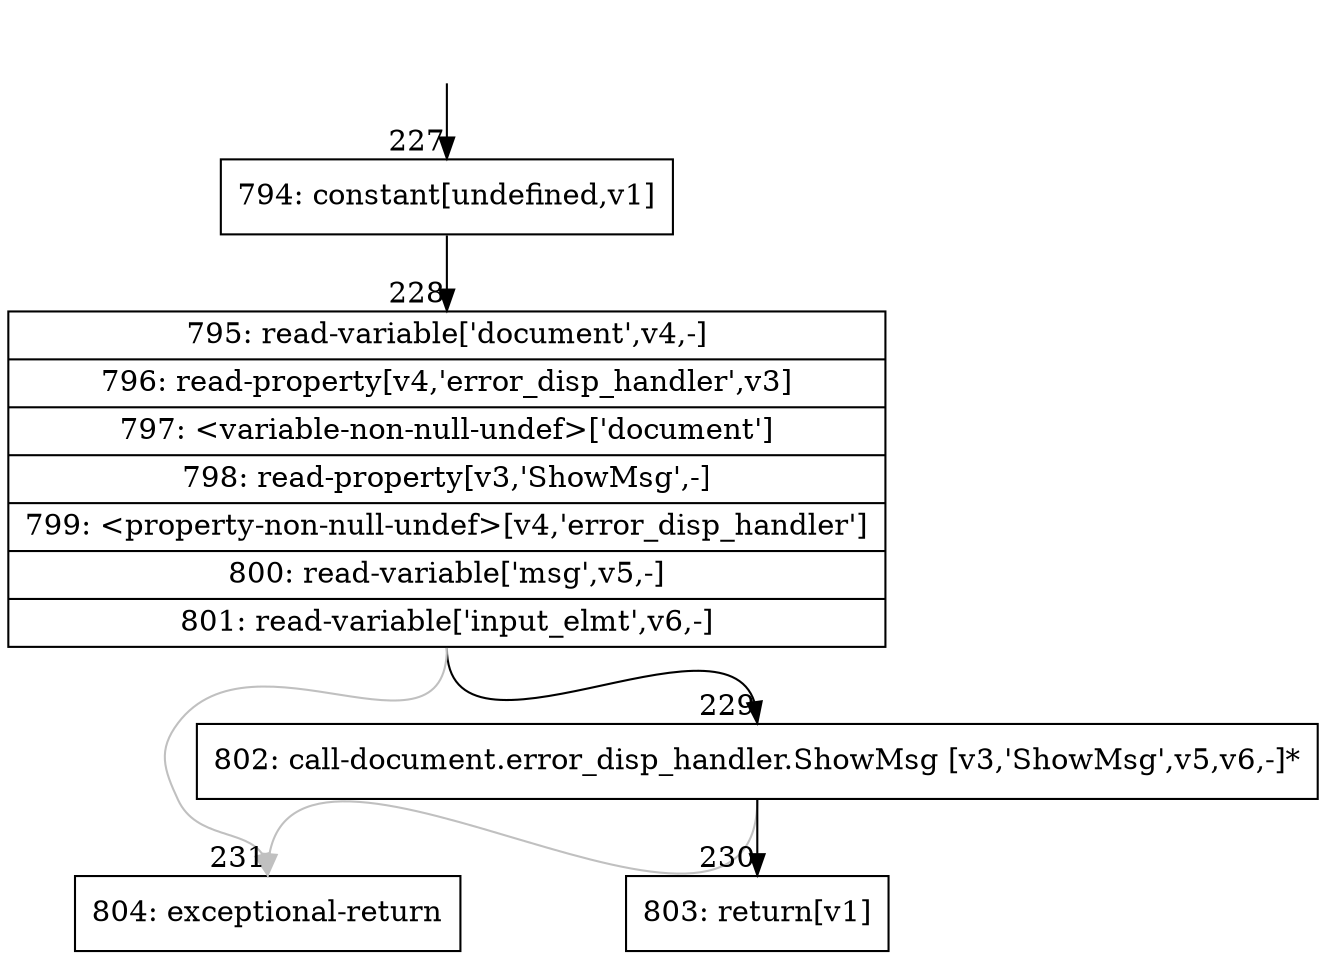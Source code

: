 digraph {
rankdir="TD"
BB_entry24[shape=none,label=""];
BB_entry24 -> BB227 [tailport=s, headport=n, headlabel="    227"]
BB227 [shape=record label="{794: constant[undefined,v1]}" ] 
BB227 -> BB228 [tailport=s, headport=n, headlabel="      228"]
BB228 [shape=record label="{795: read-variable['document',v4,-]|796: read-property[v4,'error_disp_handler',v3]|797: \<variable-non-null-undef\>['document']|798: read-property[v3,'ShowMsg',-]|799: \<property-non-null-undef\>[v4,'error_disp_handler']|800: read-variable['msg',v5,-]|801: read-variable['input_elmt',v6,-]}" ] 
BB228 -> BB229 [tailport=s, headport=n, headlabel="      229"]
BB228 -> BB231 [tailport=s, headport=n, color=gray, headlabel="      231"]
BB229 [shape=record label="{802: call-document.error_disp_handler.ShowMsg [v3,'ShowMsg',v5,v6,-]*}" ] 
BB229 -> BB230 [tailport=s, headport=n, headlabel="      230"]
BB229 -> BB231 [tailport=s, headport=n, color=gray]
BB230 [shape=record label="{803: return[v1]}" ] 
BB231 [shape=record label="{804: exceptional-return}" ] 
//#$~ 334
}
